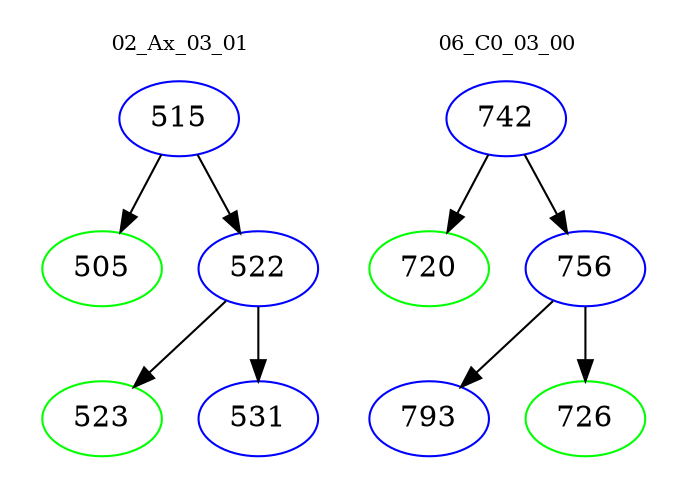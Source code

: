 digraph{
subgraph cluster_0 {
color = white
label = "02_Ax_03_01";
fontsize=10;
T0_515 [label="515", color="blue"]
T0_515 -> T0_505 [color="black"]
T0_505 [label="505", color="green"]
T0_515 -> T0_522 [color="black"]
T0_522 [label="522", color="blue"]
T0_522 -> T0_523 [color="black"]
T0_523 [label="523", color="green"]
T0_522 -> T0_531 [color="black"]
T0_531 [label="531", color="blue"]
}
subgraph cluster_1 {
color = white
label = "06_C0_03_00";
fontsize=10;
T1_742 [label="742", color="blue"]
T1_742 -> T1_720 [color="black"]
T1_720 [label="720", color="green"]
T1_742 -> T1_756 [color="black"]
T1_756 [label="756", color="blue"]
T1_756 -> T1_793 [color="black"]
T1_793 [label="793", color="blue"]
T1_756 -> T1_726 [color="black"]
T1_726 [label="726", color="green"]
}
}
